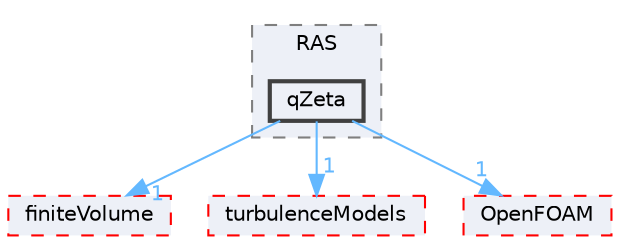 digraph "src/TurbulenceModels/incompressible/turbulentTransportModels/RAS/qZeta"
{
 // LATEX_PDF_SIZE
  bgcolor="transparent";
  edge [fontname=Helvetica,fontsize=10,labelfontname=Helvetica,labelfontsize=10];
  node [fontname=Helvetica,fontsize=10,shape=box,height=0.2,width=0.4];
  compound=true
  subgraph clusterdir_96b47c9484aadeb0211f2ded0ebdc3ac {
    graph [ bgcolor="#edf0f7", pencolor="grey50", label="RAS", fontname=Helvetica,fontsize=10 style="filled,dashed", URL="dir_96b47c9484aadeb0211f2ded0ebdc3ac.html",tooltip=""]
  dir_9d15ccd6a2951bff904163aa61e99bae [label="qZeta", fillcolor="#edf0f7", color="grey25", style="filled,bold", URL="dir_9d15ccd6a2951bff904163aa61e99bae.html",tooltip=""];
  }
  dir_9bd15774b555cf7259a6fa18f99fe99b [label="finiteVolume", fillcolor="#edf0f7", color="red", style="filled,dashed", URL="dir_9bd15774b555cf7259a6fa18f99fe99b.html",tooltip=""];
  dir_a3dc37bcacf99bb6122ed819dac99f09 [label="turbulenceModels", fillcolor="#edf0f7", color="red", style="filled,dashed", URL="dir_a3dc37bcacf99bb6122ed819dac99f09.html",tooltip=""];
  dir_c5473ff19b20e6ec4dfe5c310b3778a8 [label="OpenFOAM", fillcolor="#edf0f7", color="red", style="filled,dashed", URL="dir_c5473ff19b20e6ec4dfe5c310b3778a8.html",tooltip=""];
  dir_9d15ccd6a2951bff904163aa61e99bae->dir_9bd15774b555cf7259a6fa18f99fe99b [headlabel="1", labeldistance=1.5 headhref="dir_003162_001387.html" href="dir_003162_001387.html" color="steelblue1" fontcolor="steelblue1"];
  dir_9d15ccd6a2951bff904163aa61e99bae->dir_a3dc37bcacf99bb6122ed819dac99f09 [headlabel="1", labeldistance=1.5 headhref="dir_003162_004144.html" href="dir_003162_004144.html" color="steelblue1" fontcolor="steelblue1"];
  dir_9d15ccd6a2951bff904163aa61e99bae->dir_c5473ff19b20e6ec4dfe5c310b3778a8 [headlabel="1", labeldistance=1.5 headhref="dir_003162_002695.html" href="dir_003162_002695.html" color="steelblue1" fontcolor="steelblue1"];
}
